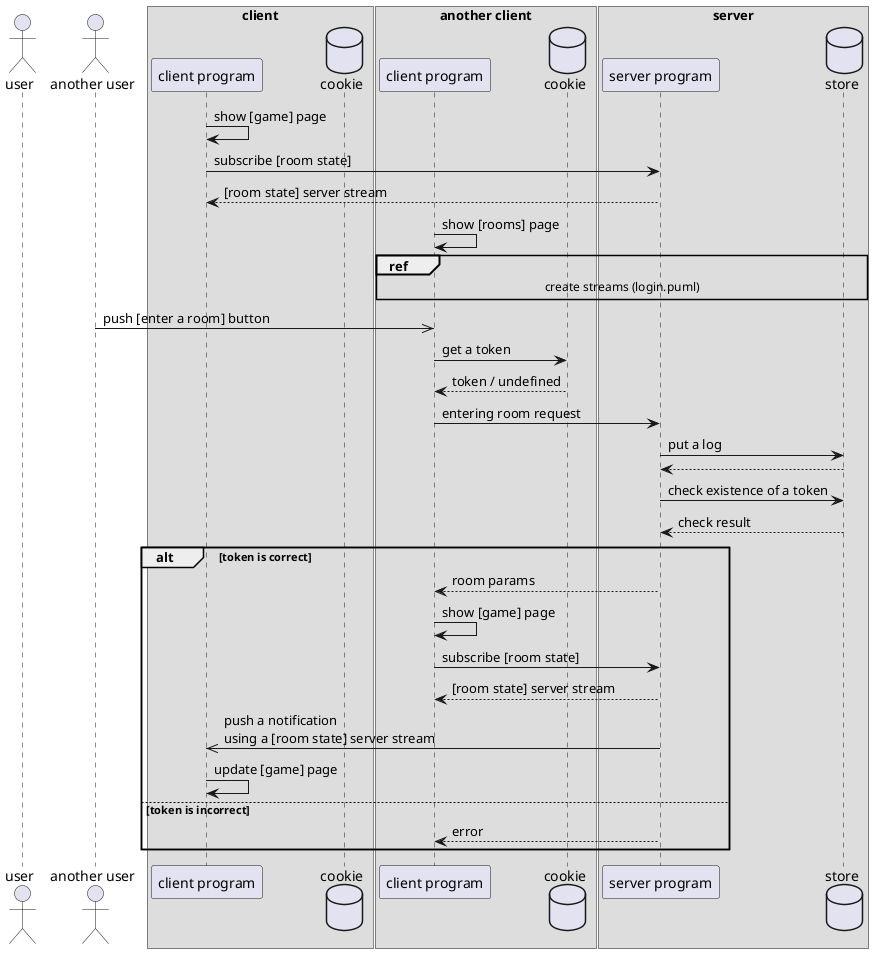 @startuml enter-a-room

actor user
actor "another user" as another_user
box client
    participant "client program" as client
    database cookie
end box
box another client
    participant "client program" as another_client
    database "cookie" as another_cookie
end box

box server
    participant "server program" as server
    database store
end box

client -> client : show [game] page
client -> server : subscribe [room state]
server --> client : [room state] server stream
another_client -> another_client : show [rooms] page
ref over another_client, store : create streams (login.puml)
another_user ->> another_client : push [enter a room] button

another_client -> another_cookie : get a token
another_cookie --> another_client : token / undefined
another_client -> server : entering room request
server -> store : put a log
store --> server
server -> store : check existence of a token
store --> server : check result
alt token is correct
    server --> another_client : room params
    another_client -> another_client : show [game] page
    another_client -> server : subscribe [room state]
    server --> another_client : [room state] server stream
    server ->> client : push a notification\nusing a [room state] server stream
    client -> client : update [game] page
else token is incorrect
    server --> another_client : error
end

@enduml
